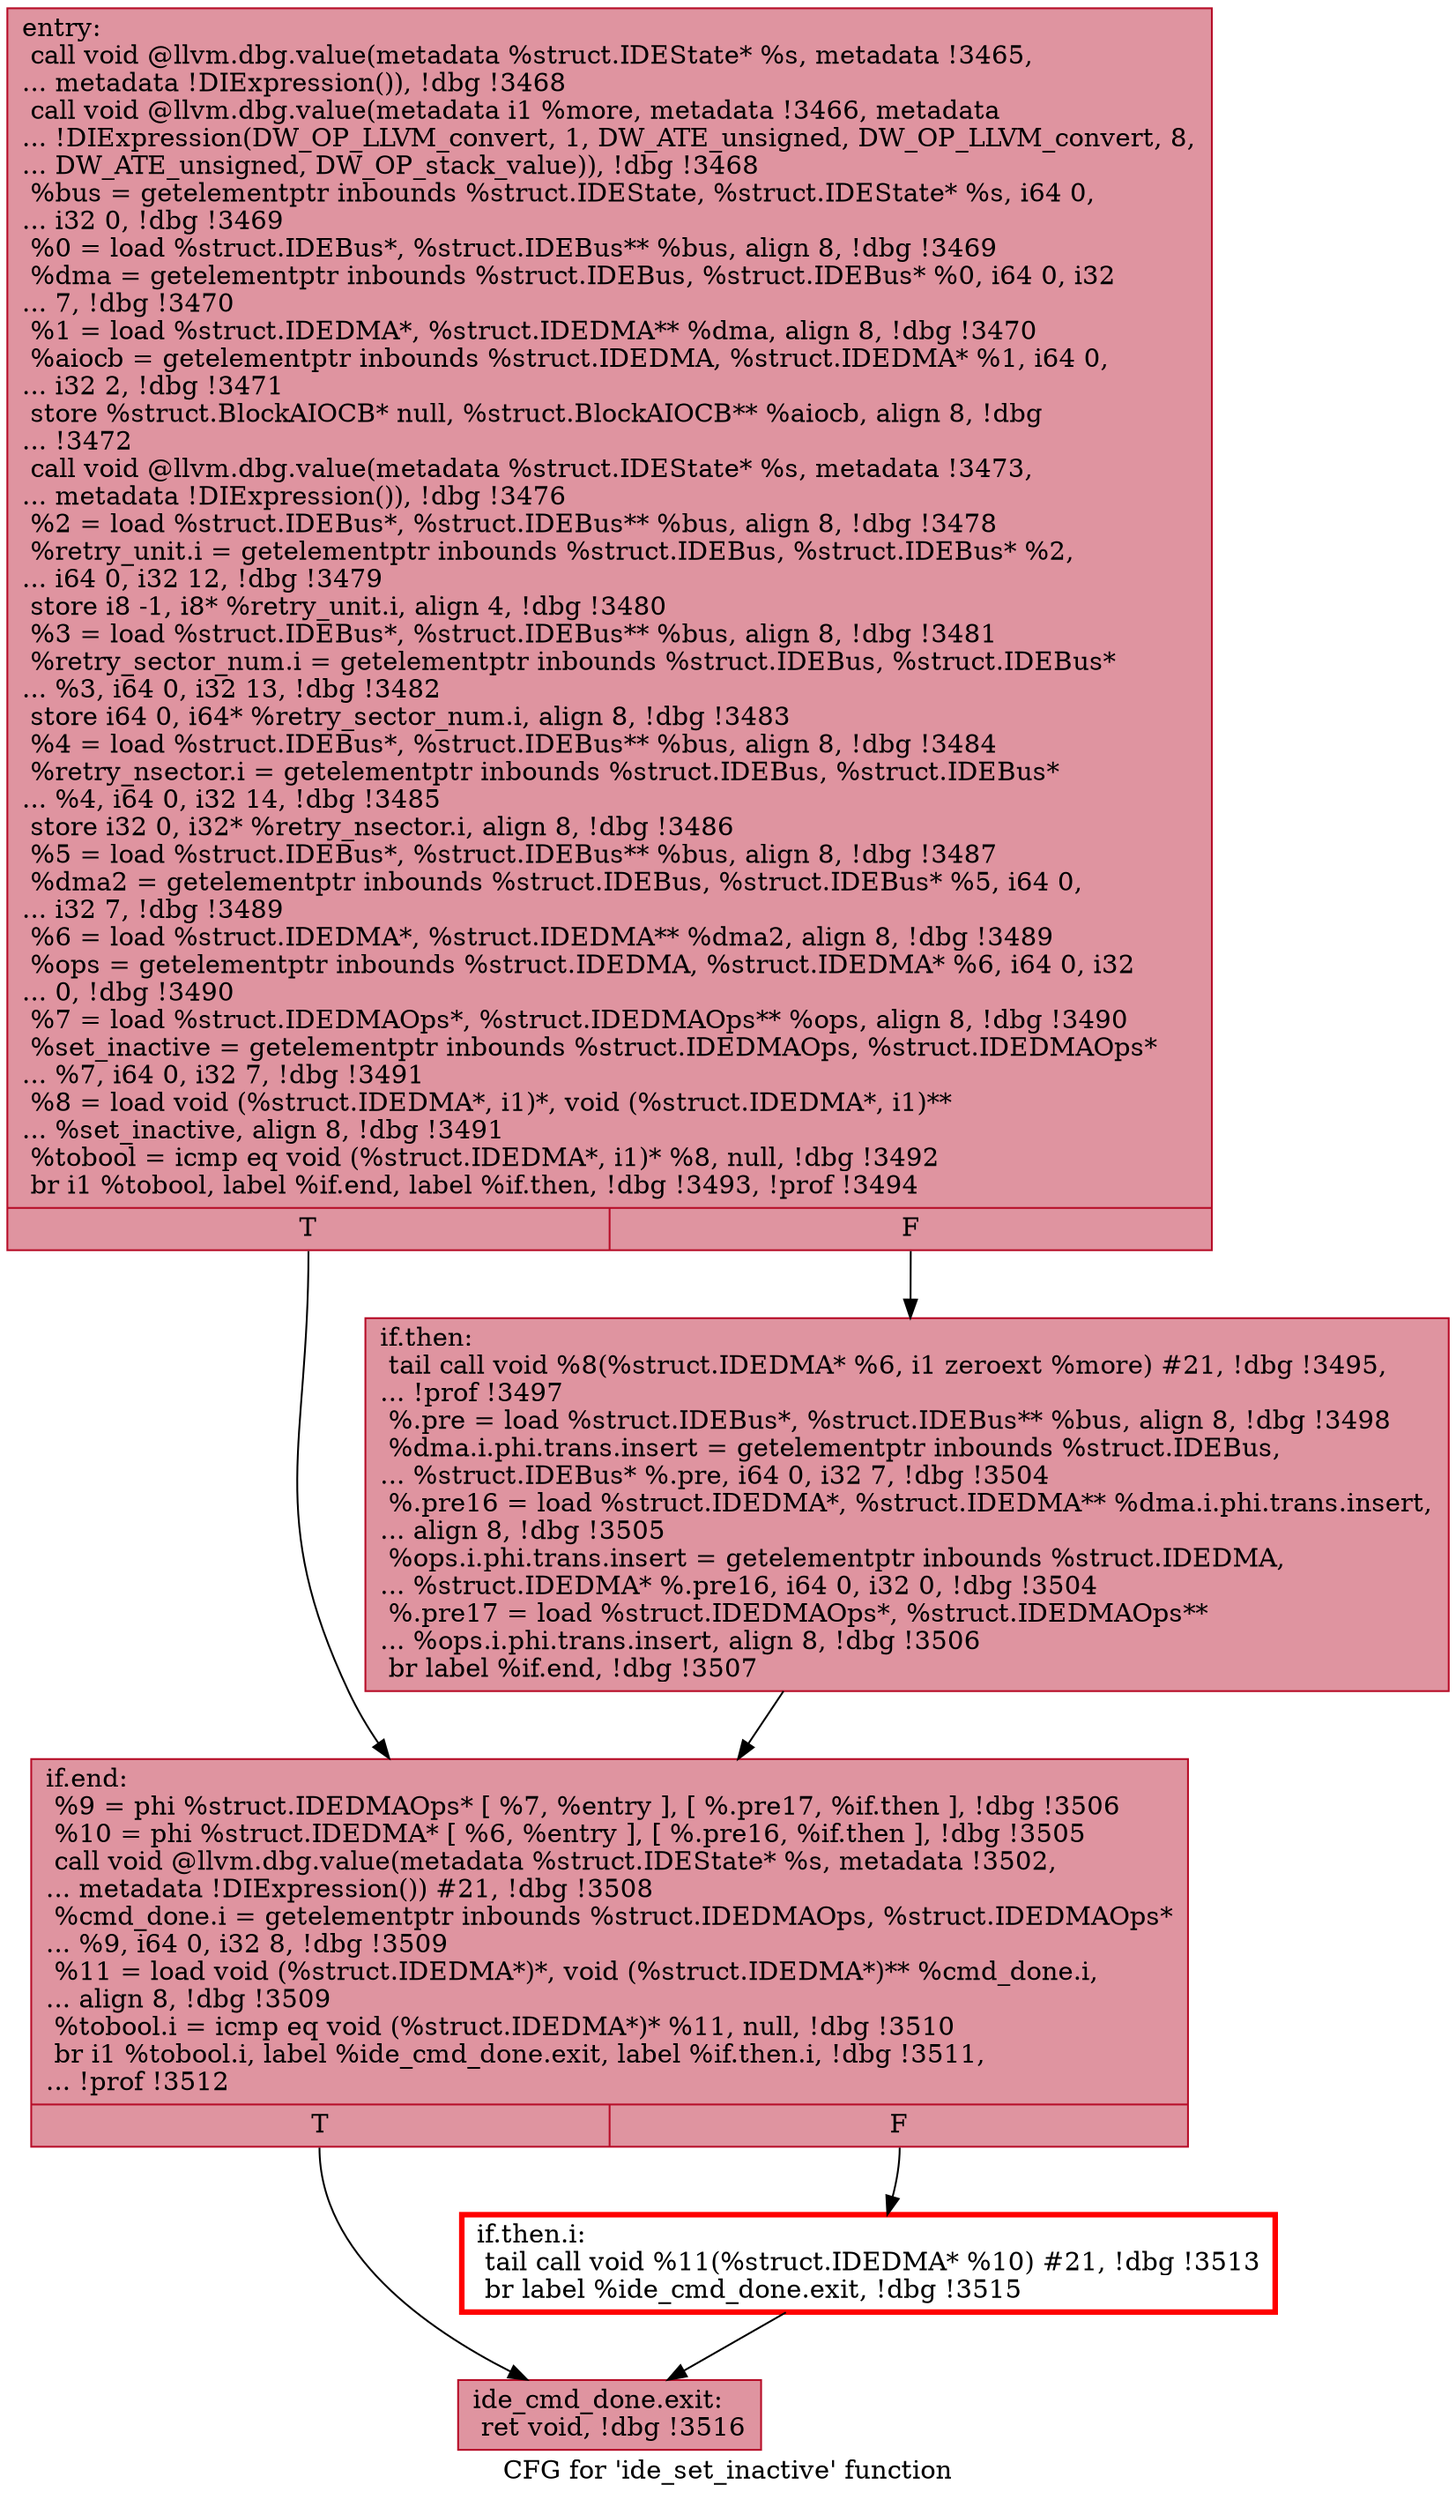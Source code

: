 digraph "CFG for 'ide_set_inactive' function" {
	label="CFG for 'ide_set_inactive' function";

	Node0x565092b1b7f0 [shape=record,color="#b70d28ff", style=filled, fillcolor="#b70d2870",label="{entry:\l  call void @llvm.dbg.value(metadata %struct.IDEState* %s, metadata !3465,\l... metadata !DIExpression()), !dbg !3468\l  call void @llvm.dbg.value(metadata i1 %more, metadata !3466, metadata\l... !DIExpression(DW_OP_LLVM_convert, 1, DW_ATE_unsigned, DW_OP_LLVM_convert, 8,\l... DW_ATE_unsigned, DW_OP_stack_value)), !dbg !3468\l  %bus = getelementptr inbounds %struct.IDEState, %struct.IDEState* %s, i64 0,\l... i32 0, !dbg !3469\l  %0 = load %struct.IDEBus*, %struct.IDEBus** %bus, align 8, !dbg !3469\l  %dma = getelementptr inbounds %struct.IDEBus, %struct.IDEBus* %0, i64 0, i32\l... 7, !dbg !3470\l  %1 = load %struct.IDEDMA*, %struct.IDEDMA** %dma, align 8, !dbg !3470\l  %aiocb = getelementptr inbounds %struct.IDEDMA, %struct.IDEDMA* %1, i64 0,\l... i32 2, !dbg !3471\l  store %struct.BlockAIOCB* null, %struct.BlockAIOCB** %aiocb, align 8, !dbg\l... !3472\l  call void @llvm.dbg.value(metadata %struct.IDEState* %s, metadata !3473,\l... metadata !DIExpression()), !dbg !3476\l  %2 = load %struct.IDEBus*, %struct.IDEBus** %bus, align 8, !dbg !3478\l  %retry_unit.i = getelementptr inbounds %struct.IDEBus, %struct.IDEBus* %2,\l... i64 0, i32 12, !dbg !3479\l  store i8 -1, i8* %retry_unit.i, align 4, !dbg !3480\l  %3 = load %struct.IDEBus*, %struct.IDEBus** %bus, align 8, !dbg !3481\l  %retry_sector_num.i = getelementptr inbounds %struct.IDEBus, %struct.IDEBus*\l... %3, i64 0, i32 13, !dbg !3482\l  store i64 0, i64* %retry_sector_num.i, align 8, !dbg !3483\l  %4 = load %struct.IDEBus*, %struct.IDEBus** %bus, align 8, !dbg !3484\l  %retry_nsector.i = getelementptr inbounds %struct.IDEBus, %struct.IDEBus*\l... %4, i64 0, i32 14, !dbg !3485\l  store i32 0, i32* %retry_nsector.i, align 8, !dbg !3486\l  %5 = load %struct.IDEBus*, %struct.IDEBus** %bus, align 8, !dbg !3487\l  %dma2 = getelementptr inbounds %struct.IDEBus, %struct.IDEBus* %5, i64 0,\l... i32 7, !dbg !3489\l  %6 = load %struct.IDEDMA*, %struct.IDEDMA** %dma2, align 8, !dbg !3489\l  %ops = getelementptr inbounds %struct.IDEDMA, %struct.IDEDMA* %6, i64 0, i32\l... 0, !dbg !3490\l  %7 = load %struct.IDEDMAOps*, %struct.IDEDMAOps** %ops, align 8, !dbg !3490\l  %set_inactive = getelementptr inbounds %struct.IDEDMAOps, %struct.IDEDMAOps*\l... %7, i64 0, i32 7, !dbg !3491\l  %8 = load void (%struct.IDEDMA*, i1)*, void (%struct.IDEDMA*, i1)**\l... %set_inactive, align 8, !dbg !3491\l  %tobool = icmp eq void (%struct.IDEDMA*, i1)* %8, null, !dbg !3492\l  br i1 %tobool, label %if.end, label %if.then, !dbg !3493, !prof !3494\l|{<s0>T|<s1>F}}"];
	Node0x565092b1b7f0:s0 -> Node0x565092b1d5d0;
	Node0x565092b1b7f0:s1 -> Node0x565092acc700;
	Node0x565092acc700 [shape=record,color="#b70d28ff", style=filled, fillcolor="#b70d2870",label="{if.then:                                          \l  tail call void %8(%struct.IDEDMA* %6, i1 zeroext %more) #21, !dbg !3495,\l... !prof !3497\l  %.pre = load %struct.IDEBus*, %struct.IDEBus** %bus, align 8, !dbg !3498\l  %dma.i.phi.trans.insert = getelementptr inbounds %struct.IDEBus,\l... %struct.IDEBus* %.pre, i64 0, i32 7, !dbg !3504\l  %.pre16 = load %struct.IDEDMA*, %struct.IDEDMA** %dma.i.phi.trans.insert,\l... align 8, !dbg !3505\l  %ops.i.phi.trans.insert = getelementptr inbounds %struct.IDEDMA,\l... %struct.IDEDMA* %.pre16, i64 0, i32 0, !dbg !3504\l  %.pre17 = load %struct.IDEDMAOps*, %struct.IDEDMAOps**\l... %ops.i.phi.trans.insert, align 8, !dbg !3506\l  br label %if.end, !dbg !3507\l}"];
	Node0x565092acc700 -> Node0x565092b1d5d0;
	Node0x565092b1d5d0 [shape=record,color="#b70d28ff", style=filled, fillcolor="#b70d2870",label="{if.end:                                           \l  %9 = phi %struct.IDEDMAOps* [ %7, %entry ], [ %.pre17, %if.then ], !dbg !3506\l  %10 = phi %struct.IDEDMA* [ %6, %entry ], [ %.pre16, %if.then ], !dbg !3505\l  call void @llvm.dbg.value(metadata %struct.IDEState* %s, metadata !3502,\l... metadata !DIExpression()) #21, !dbg !3508\l  %cmd_done.i = getelementptr inbounds %struct.IDEDMAOps, %struct.IDEDMAOps*\l... %9, i64 0, i32 8, !dbg !3509\l  %11 = load void (%struct.IDEDMA*)*, void (%struct.IDEDMA*)** %cmd_done.i,\l... align 8, !dbg !3509\l  %tobool.i = icmp eq void (%struct.IDEDMA*)* %11, null, !dbg !3510\l  br i1 %tobool.i, label %ide_cmd_done.exit, label %if.then.i, !dbg !3511,\l... !prof !3512\l|{<s0>T|<s1>F}}"];
	Node0x565092b1d5d0:s0 -> Node0x565092ca4c60;
	Node0x565092b1d5d0:s1 -> Node0x565092d515f0;
	Node0x565092d515f0 [shape=record,penwidth=3.0, color="red",label="{if.then.i:                                        \l  tail call void %11(%struct.IDEDMA* %10) #21, !dbg !3513\l  br label %ide_cmd_done.exit, !dbg !3515\l}"];
	Node0x565092d515f0 -> Node0x565092ca4c60;
	Node0x565092ca4c60 [shape=record,color="#b70d28ff", style=filled, fillcolor="#b70d2870",label="{ide_cmd_done.exit:                                \l  ret void, !dbg !3516\l}"];
}
